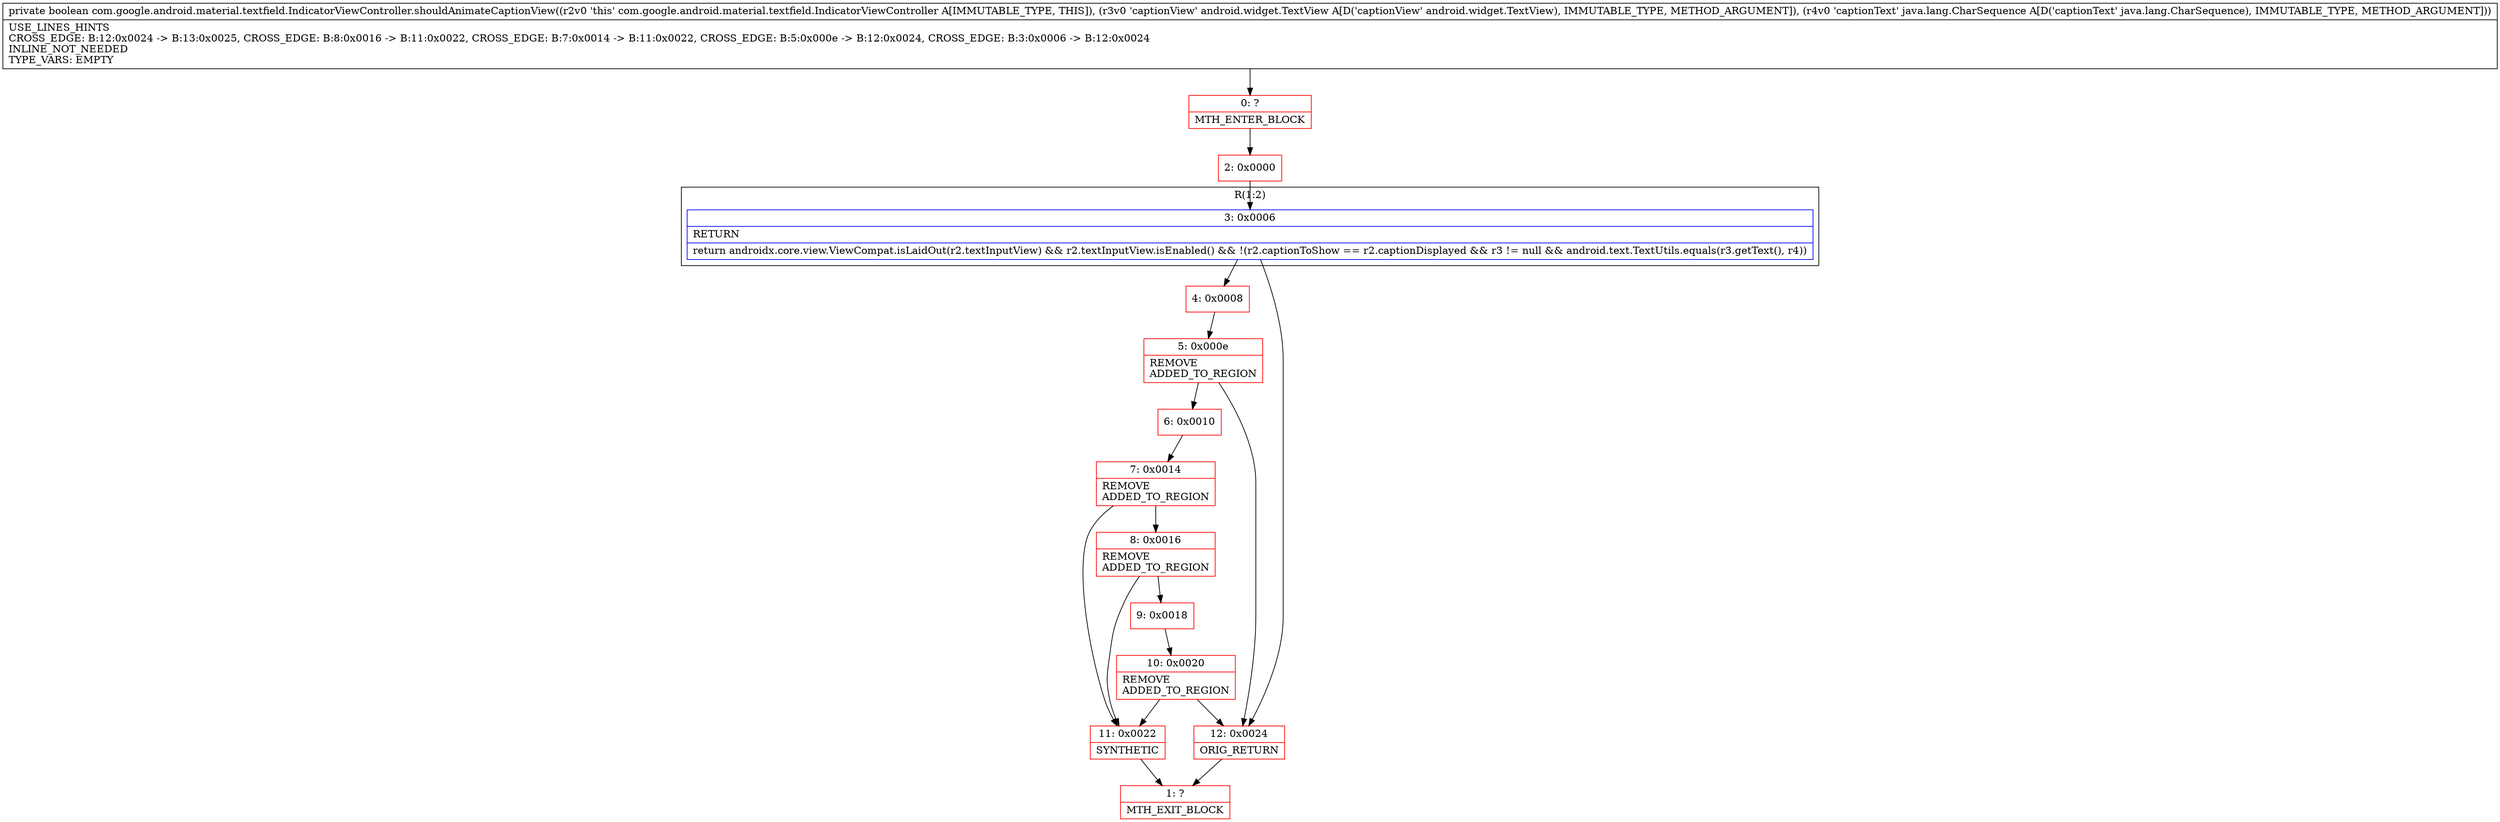 digraph "CFG forcom.google.android.material.textfield.IndicatorViewController.shouldAnimateCaptionView(Landroid\/widget\/TextView;Ljava\/lang\/CharSequence;)Z" {
subgraph cluster_Region_1330760271 {
label = "R(1:2)";
node [shape=record,color=blue];
Node_3 [shape=record,label="{3\:\ 0x0006|RETURN\l|return androidx.core.view.ViewCompat.isLaidOut(r2.textInputView) && r2.textInputView.isEnabled() && !(r2.captionToShow == r2.captionDisplayed && r3 != null && android.text.TextUtils.equals(r3.getText(), r4))\l}"];
}
Node_0 [shape=record,color=red,label="{0\:\ ?|MTH_ENTER_BLOCK\l}"];
Node_2 [shape=record,color=red,label="{2\:\ 0x0000}"];
Node_4 [shape=record,color=red,label="{4\:\ 0x0008}"];
Node_5 [shape=record,color=red,label="{5\:\ 0x000e|REMOVE\lADDED_TO_REGION\l}"];
Node_6 [shape=record,color=red,label="{6\:\ 0x0010}"];
Node_7 [shape=record,color=red,label="{7\:\ 0x0014|REMOVE\lADDED_TO_REGION\l}"];
Node_8 [shape=record,color=red,label="{8\:\ 0x0016|REMOVE\lADDED_TO_REGION\l}"];
Node_9 [shape=record,color=red,label="{9\:\ 0x0018}"];
Node_10 [shape=record,color=red,label="{10\:\ 0x0020|REMOVE\lADDED_TO_REGION\l}"];
Node_11 [shape=record,color=red,label="{11\:\ 0x0022|SYNTHETIC\l}"];
Node_1 [shape=record,color=red,label="{1\:\ ?|MTH_EXIT_BLOCK\l}"];
Node_12 [shape=record,color=red,label="{12\:\ 0x0024|ORIG_RETURN\l}"];
MethodNode[shape=record,label="{private boolean com.google.android.material.textfield.IndicatorViewController.shouldAnimateCaptionView((r2v0 'this' com.google.android.material.textfield.IndicatorViewController A[IMMUTABLE_TYPE, THIS]), (r3v0 'captionView' android.widget.TextView A[D('captionView' android.widget.TextView), IMMUTABLE_TYPE, METHOD_ARGUMENT]), (r4v0 'captionText' java.lang.CharSequence A[D('captionText' java.lang.CharSequence), IMMUTABLE_TYPE, METHOD_ARGUMENT]))  | USE_LINES_HINTS\lCROSS_EDGE: B:12:0x0024 \-\> B:13:0x0025, CROSS_EDGE: B:8:0x0016 \-\> B:11:0x0022, CROSS_EDGE: B:7:0x0014 \-\> B:11:0x0022, CROSS_EDGE: B:5:0x000e \-\> B:12:0x0024, CROSS_EDGE: B:3:0x0006 \-\> B:12:0x0024\lINLINE_NOT_NEEDED\lTYPE_VARS: EMPTY\l}"];
MethodNode -> Node_0;Node_3 -> Node_4;
Node_3 -> Node_12;
Node_0 -> Node_2;
Node_2 -> Node_3;
Node_4 -> Node_5;
Node_5 -> Node_6;
Node_5 -> Node_12;
Node_6 -> Node_7;
Node_7 -> Node_8;
Node_7 -> Node_11;
Node_8 -> Node_9;
Node_8 -> Node_11;
Node_9 -> Node_10;
Node_10 -> Node_11;
Node_10 -> Node_12;
Node_11 -> Node_1;
Node_12 -> Node_1;
}

